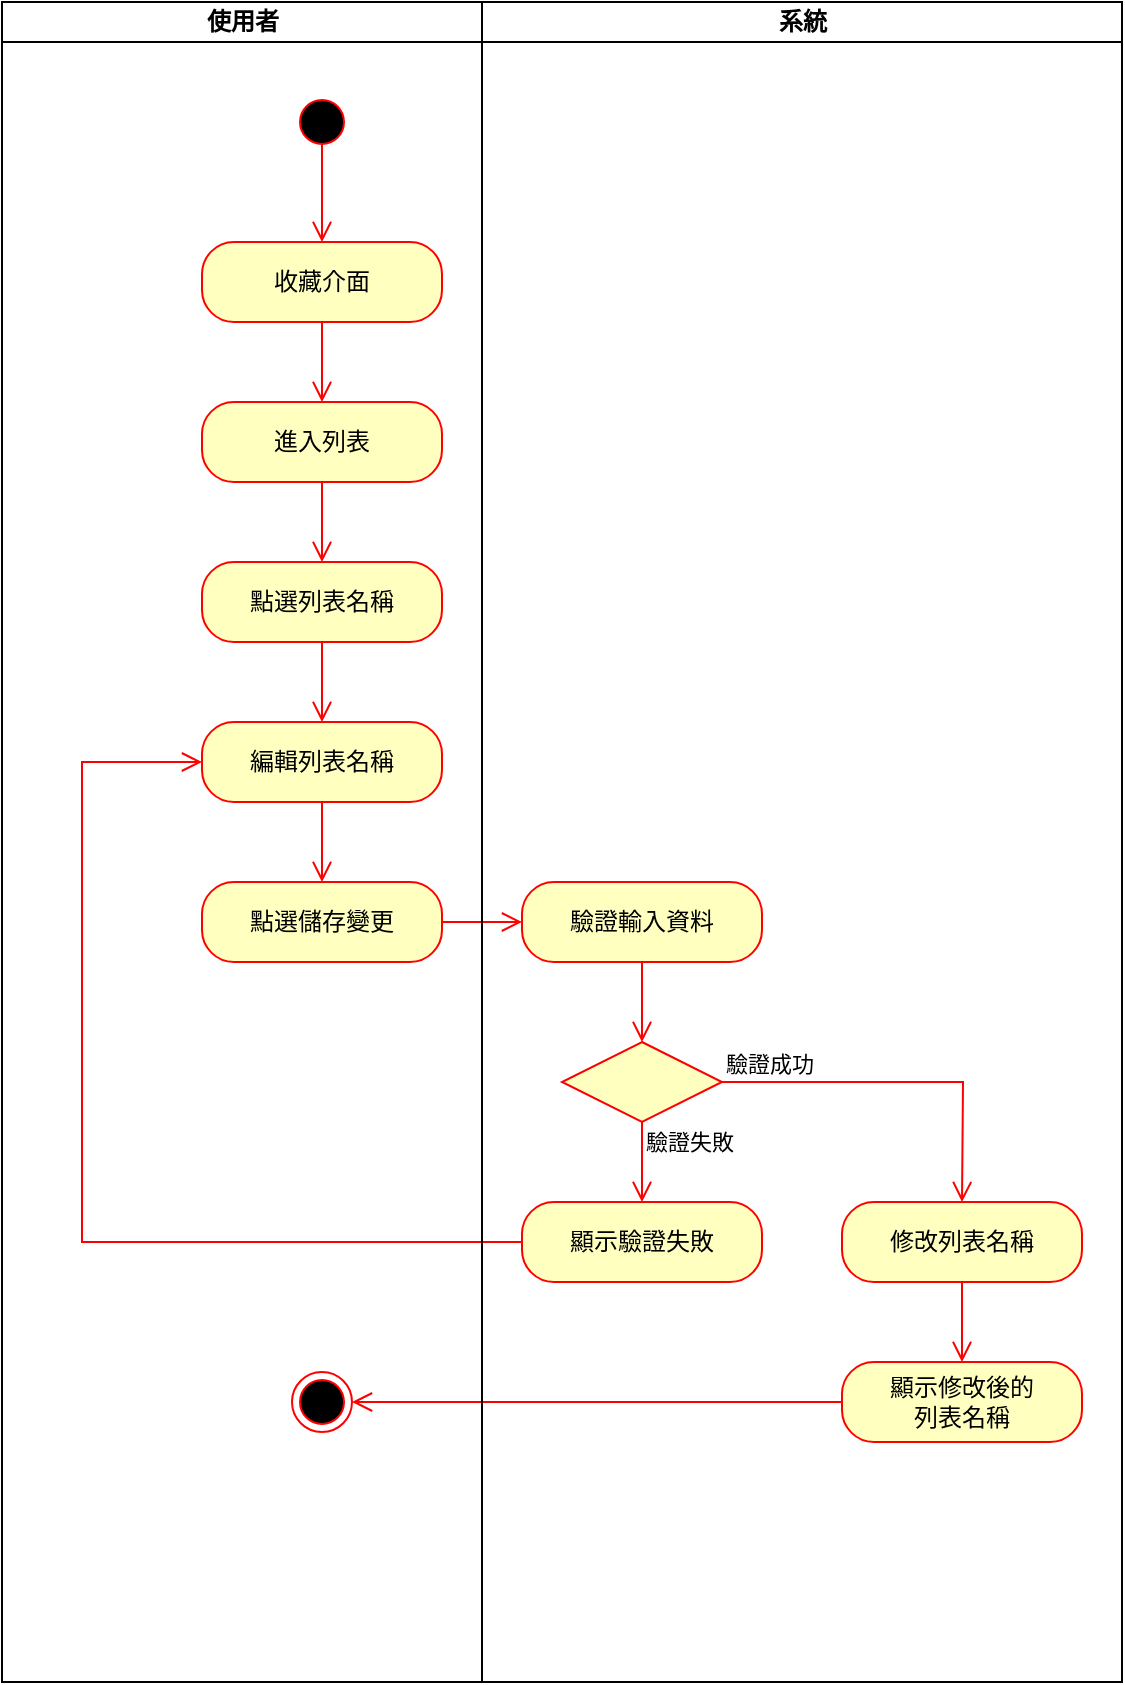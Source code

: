 <mxfile version="27.0.5">
  <diagram name="第 1 页" id="qYCC977JJtGFKBxbnr1P">
    <mxGraphModel dx="969" dy="597" grid="1" gridSize="10" guides="1" tooltips="1" connect="1" arrows="1" fold="1" page="1" pageScale="1" pageWidth="827" pageHeight="1169" math="0" shadow="0">
      <root>
        <mxCell id="0" />
        <mxCell id="1" parent="0" />
        <mxCell id="83ebNcft9Qn9WwzoEkK6-1" value="" style="swimlane;childLayout=stackLayout;resizeParent=1;resizeParentMax=0;startSize=0;html=1;" parent="1" vertex="1">
          <mxGeometry x="40.0" y="40" width="560" height="840" as="geometry">
            <mxRectangle x="150.0" y="-20" width="60" height="30" as="alternateBounds" />
          </mxGeometry>
        </mxCell>
        <mxCell id="83ebNcft9Qn9WwzoEkK6-2" value="使用者" style="swimlane;startSize=20;html=1;" parent="83ebNcft9Qn9WwzoEkK6-1" vertex="1">
          <mxGeometry width="240" height="840" as="geometry">
            <mxRectangle width="40" height="480" as="alternateBounds" />
          </mxGeometry>
        </mxCell>
        <mxCell id="83ebNcft9Qn9WwzoEkK6-6" value="" style="edgeStyle=orthogonalEdgeStyle;html=1;verticalAlign=bottom;endArrow=open;endSize=8;strokeColor=#ff0000;rounded=0;entryX=0.5;entryY=0;entryDx=0;entryDy=0;exitX=0.5;exitY=0.5;exitDx=0;exitDy=0;exitPerimeter=0;" parent="83ebNcft9Qn9WwzoEkK6-2" source="83ebNcft9Qn9WwzoEkK6-5" edge="1">
          <mxGeometry relative="1" as="geometry">
            <mxPoint x="160.0" y="120" as="targetPoint" />
            <mxPoint x="159.75" y="70" as="sourcePoint" />
          </mxGeometry>
        </mxCell>
        <mxCell id="83ebNcft9Qn9WwzoEkK6-5" value="" style="ellipse;html=1;shape=startState;fillColor=#000000;strokeColor=#ff0000;" parent="83ebNcft9Qn9WwzoEkK6-2" vertex="1">
          <mxGeometry x="145.0" y="45" width="30" height="30" as="geometry" />
        </mxCell>
        <mxCell id="fRDfow7sSML30dH6lYbr-1" value="&lt;span style=&quot;background-color: transparent; color: light-dark(rgb(0, 0, 0), rgb(237, 237, 237));&quot;&gt;收藏介面&lt;/span&gt;" style="rounded=1;whiteSpace=wrap;html=1;arcSize=40;fontColor=#000000;fillColor=#ffffc0;strokeColor=#ff0000;" vertex="1" parent="83ebNcft9Qn9WwzoEkK6-2">
          <mxGeometry x="100.0" y="120" width="120" height="40" as="geometry" />
        </mxCell>
        <mxCell id="fRDfow7sSML30dH6lYbr-2" value="進入列表" style="rounded=1;whiteSpace=wrap;html=1;arcSize=40;fontColor=#000000;fillColor=#ffffc0;strokeColor=#ff0000;" vertex="1" parent="83ebNcft9Qn9WwzoEkK6-2">
          <mxGeometry x="100.0" y="200" width="120" height="40" as="geometry" />
        </mxCell>
        <mxCell id="fRDfow7sSML30dH6lYbr-3" value="" style="edgeStyle=orthogonalEdgeStyle;html=1;verticalAlign=bottom;endArrow=open;endSize=8;strokeColor=#ff0000;rounded=0;" edge="1" parent="83ebNcft9Qn9WwzoEkK6-2" source="fRDfow7sSML30dH6lYbr-2">
          <mxGeometry relative="1" as="geometry">
            <mxPoint x="160.0" y="280" as="targetPoint" />
          </mxGeometry>
        </mxCell>
        <mxCell id="fRDfow7sSML30dH6lYbr-4" value="" style="edgeStyle=orthogonalEdgeStyle;html=1;verticalAlign=bottom;endArrow=open;endSize=8;strokeColor=#ff0000;rounded=0;exitX=0.5;exitY=1;exitDx=0;exitDy=0;" edge="1" parent="83ebNcft9Qn9WwzoEkK6-2" source="fRDfow7sSML30dH6lYbr-1">
          <mxGeometry relative="1" as="geometry">
            <mxPoint x="160.0" y="200" as="targetPoint" />
          </mxGeometry>
        </mxCell>
        <mxCell id="83ebNcft9Qn9WwzoEkK6-51" value="" style="ellipse;html=1;shape=endState;fillColor=#000000;strokeColor=#ff0000;" parent="83ebNcft9Qn9WwzoEkK6-2" vertex="1">
          <mxGeometry x="145.0" y="685" width="30" height="30" as="geometry" />
        </mxCell>
        <mxCell id="-Z59WbJycSz_Zz4nOEAD-1" value="點選列表名稱" style="rounded=1;whiteSpace=wrap;html=1;arcSize=40;fontColor=#000000;fillColor=#ffffc0;strokeColor=#ff0000;" parent="83ebNcft9Qn9WwzoEkK6-2" vertex="1">
          <mxGeometry x="100.0" y="280" width="120" height="40" as="geometry" />
        </mxCell>
        <mxCell id="-Z59WbJycSz_Zz4nOEAD-2" value="" style="edgeStyle=orthogonalEdgeStyle;html=1;verticalAlign=bottom;endArrow=open;endSize=8;strokeColor=#ff0000;rounded=0;" parent="83ebNcft9Qn9WwzoEkK6-2" source="-Z59WbJycSz_Zz4nOEAD-1" edge="1">
          <mxGeometry relative="1" as="geometry">
            <mxPoint x="160.0" y="360" as="targetPoint" />
          </mxGeometry>
        </mxCell>
        <mxCell id="-Z59WbJycSz_Zz4nOEAD-4" value="編輯列表名稱" style="rounded=1;whiteSpace=wrap;html=1;arcSize=40;fontColor=#000000;fillColor=#ffffc0;strokeColor=#ff0000;" parent="83ebNcft9Qn9WwzoEkK6-2" vertex="1">
          <mxGeometry x="100.0" y="360" width="120" height="40" as="geometry" />
        </mxCell>
        <mxCell id="-Z59WbJycSz_Zz4nOEAD-5" value="" style="edgeStyle=orthogonalEdgeStyle;html=1;verticalAlign=bottom;endArrow=open;endSize=8;strokeColor=#ff0000;rounded=0;" parent="83ebNcft9Qn9WwzoEkK6-2" source="-Z59WbJycSz_Zz4nOEAD-4" edge="1">
          <mxGeometry relative="1" as="geometry">
            <mxPoint x="160.0" y="440" as="targetPoint" />
          </mxGeometry>
        </mxCell>
        <mxCell id="-Z59WbJycSz_Zz4nOEAD-6" value="點選儲存變更" style="rounded=1;whiteSpace=wrap;html=1;arcSize=40;fontColor=#000000;fillColor=#ffffc0;strokeColor=#ff0000;" parent="83ebNcft9Qn9WwzoEkK6-2" vertex="1">
          <mxGeometry x="100.0" y="440" width="120" height="40" as="geometry" />
        </mxCell>
        <mxCell id="-Z59WbJycSz_Zz4nOEAD-7" value="" style="edgeStyle=orthogonalEdgeStyle;html=1;verticalAlign=bottom;endArrow=open;endSize=8;strokeColor=#ff0000;rounded=0;exitX=1;exitY=0.5;exitDx=0;exitDy=0;" parent="83ebNcft9Qn9WwzoEkK6-2" source="-Z59WbJycSz_Zz4nOEAD-6" edge="1">
          <mxGeometry relative="1" as="geometry">
            <mxPoint x="260.0" y="460" as="targetPoint" />
            <mxPoint x="230.0" y="460" as="sourcePoint" />
          </mxGeometry>
        </mxCell>
        <mxCell id="-Z59WbJycSz_Zz4nOEAD-8" value="驗證輸入資料" style="rounded=1;whiteSpace=wrap;html=1;arcSize=40;fontColor=#000000;fillColor=#ffffc0;strokeColor=#ff0000;" parent="83ebNcft9Qn9WwzoEkK6-2" vertex="1">
          <mxGeometry x="260.0" y="440" width="120" height="40" as="geometry" />
        </mxCell>
        <mxCell id="-Z59WbJycSz_Zz4nOEAD-9" value="" style="edgeStyle=orthogonalEdgeStyle;html=1;verticalAlign=bottom;endArrow=open;endSize=8;strokeColor=#ff0000;rounded=0;" parent="83ebNcft9Qn9WwzoEkK6-2" source="-Z59WbJycSz_Zz4nOEAD-8" edge="1">
          <mxGeometry relative="1" as="geometry">
            <mxPoint x="320.0" y="520" as="targetPoint" />
          </mxGeometry>
        </mxCell>
        <mxCell id="-Z59WbJycSz_Zz4nOEAD-10" value="" style="rhombus;whiteSpace=wrap;html=1;fontColor=#000000;fillColor=#ffffc0;strokeColor=#ff0000;" parent="83ebNcft9Qn9WwzoEkK6-2" vertex="1">
          <mxGeometry x="280.0" y="520" width="80" height="40" as="geometry" />
        </mxCell>
        <mxCell id="-Z59WbJycSz_Zz4nOEAD-11" value="驗證成功" style="edgeStyle=orthogonalEdgeStyle;html=1;align=left;verticalAlign=bottom;endArrow=open;endSize=8;strokeColor=#ff0000;rounded=0;" parent="83ebNcft9Qn9WwzoEkK6-2" source="-Z59WbJycSz_Zz4nOEAD-10" edge="1">
          <mxGeometry x="-1" relative="1" as="geometry">
            <mxPoint x="480.0" y="600" as="targetPoint" />
            <mxPoint as="offset" />
          </mxGeometry>
        </mxCell>
        <mxCell id="-Z59WbJycSz_Zz4nOEAD-12" value="驗證失敗" style="edgeStyle=orthogonalEdgeStyle;html=1;align=left;verticalAlign=middle;endArrow=open;endSize=8;strokeColor=#ff0000;rounded=0;" parent="83ebNcft9Qn9WwzoEkK6-2" source="-Z59WbJycSz_Zz4nOEAD-10" edge="1">
          <mxGeometry x="-0.506" relative="1" as="geometry">
            <mxPoint x="320.0" y="600" as="targetPoint" />
            <mxPoint as="offset" />
          </mxGeometry>
        </mxCell>
        <mxCell id="-Z59WbJycSz_Zz4nOEAD-13" value="顯示驗證失敗" style="rounded=1;whiteSpace=wrap;html=1;arcSize=40;fontColor=#000000;fillColor=#ffffc0;strokeColor=#ff0000;" parent="83ebNcft9Qn9WwzoEkK6-2" vertex="1">
          <mxGeometry x="260.0" y="600" width="120" height="40" as="geometry" />
        </mxCell>
        <mxCell id="-Z59WbJycSz_Zz4nOEAD-15" value="修改列表名稱" style="rounded=1;whiteSpace=wrap;html=1;arcSize=40;fontColor=#000000;fillColor=#ffffc0;strokeColor=#ff0000;" parent="83ebNcft9Qn9WwzoEkK6-2" vertex="1">
          <mxGeometry x="420.0" y="600" width="120" height="40" as="geometry" />
        </mxCell>
        <mxCell id="-Z59WbJycSz_Zz4nOEAD-16" value="" style="edgeStyle=orthogonalEdgeStyle;html=1;verticalAlign=bottom;endArrow=open;endSize=8;strokeColor=#ff0000;rounded=0;" parent="83ebNcft9Qn9WwzoEkK6-2" source="-Z59WbJycSz_Zz4nOEAD-15" edge="1">
          <mxGeometry relative="1" as="geometry">
            <mxPoint x="480.0" y="680" as="targetPoint" />
          </mxGeometry>
        </mxCell>
        <mxCell id="-Z59WbJycSz_Zz4nOEAD-17" value="顯示修改後的&lt;div&gt;列表名稱&lt;/div&gt;" style="rounded=1;whiteSpace=wrap;html=1;arcSize=40;fontColor=#000000;fillColor=#ffffc0;strokeColor=#ff0000;" parent="83ebNcft9Qn9WwzoEkK6-2" vertex="1">
          <mxGeometry x="420.0" y="680" width="120" height="40" as="geometry" />
        </mxCell>
        <mxCell id="-Z59WbJycSz_Zz4nOEAD-14" value="" style="edgeStyle=orthogonalEdgeStyle;html=1;verticalAlign=bottom;endArrow=open;endSize=8;strokeColor=#ff0000;rounded=0;exitX=0;exitY=0.5;exitDx=0;exitDy=0;entryX=0;entryY=0.5;entryDx=0;entryDy=0;" parent="83ebNcft9Qn9WwzoEkK6-2" source="-Z59WbJycSz_Zz4nOEAD-13" target="-Z59WbJycSz_Zz4nOEAD-4" edge="1">
          <mxGeometry relative="1" as="geometry">
            <mxPoint x="320.0" y="680" as="targetPoint" />
            <Array as="points">
              <mxPoint x="40" y="620" />
              <mxPoint x="40" y="380" />
            </Array>
          </mxGeometry>
        </mxCell>
        <mxCell id="-Z59WbJycSz_Zz4nOEAD-18" value="" style="edgeStyle=orthogonalEdgeStyle;html=1;verticalAlign=bottom;endArrow=open;endSize=8;strokeColor=#ff0000;rounded=0;exitX=0;exitY=0.5;exitDx=0;exitDy=0;entryX=1;entryY=0.5;entryDx=0;entryDy=0;" parent="83ebNcft9Qn9WwzoEkK6-2" source="-Z59WbJycSz_Zz4nOEAD-17" target="83ebNcft9Qn9WwzoEkK6-51" edge="1">
          <mxGeometry relative="1" as="geometry">
            <mxPoint x="480.0" y="760" as="targetPoint" />
          </mxGeometry>
        </mxCell>
        <mxCell id="83ebNcft9Qn9WwzoEkK6-3" value="系統" style="swimlane;startSize=20;html=1;" parent="83ebNcft9Qn9WwzoEkK6-1" vertex="1">
          <mxGeometry x="240" width="320" height="840" as="geometry">
            <mxRectangle x="120" width="40" height="480" as="alternateBounds" />
          </mxGeometry>
        </mxCell>
      </root>
    </mxGraphModel>
  </diagram>
</mxfile>
